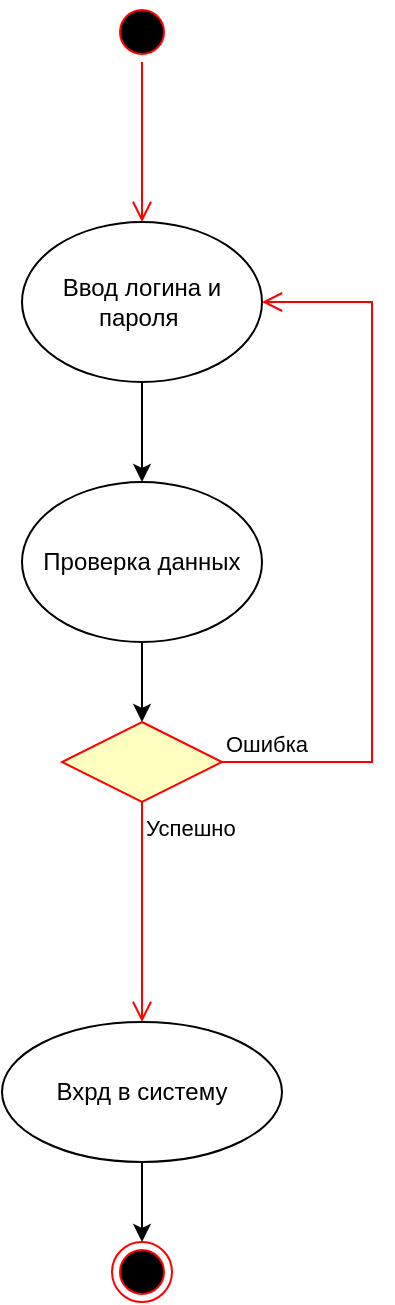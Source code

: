<mxfile version="22.1.2" type="device">
  <diagram name="Страница — 1" id="00R3lIN3bO4PS_L97c3q">
    <mxGraphModel dx="1594" dy="796" grid="1" gridSize="10" guides="1" tooltips="1" connect="1" arrows="1" fold="1" page="1" pageScale="1" pageWidth="827" pageHeight="1169" math="0" shadow="0">
      <root>
        <mxCell id="0" />
        <mxCell id="1" parent="0" />
        <mxCell id="8vSoMtomyJ-KpTdp_CqP-35" value="" style="ellipse;html=1;shape=startState;fillColor=#000000;strokeColor=#ff0000;" vertex="1" parent="1">
          <mxGeometry x="405" y="130" width="30" height="30" as="geometry" />
        </mxCell>
        <mxCell id="8vSoMtomyJ-KpTdp_CqP-36" value="" style="edgeStyle=orthogonalEdgeStyle;html=1;verticalAlign=bottom;endArrow=open;endSize=8;strokeColor=#ff0000;rounded=0;entryX=0.5;entryY=0;entryDx=0;entryDy=0;" edge="1" source="8vSoMtomyJ-KpTdp_CqP-35" parent="1" target="8vSoMtomyJ-KpTdp_CqP-37">
          <mxGeometry relative="1" as="geometry">
            <mxPoint x="420" y="220" as="targetPoint" />
          </mxGeometry>
        </mxCell>
        <mxCell id="8vSoMtomyJ-KpTdp_CqP-44" style="edgeStyle=orthogonalEdgeStyle;rounded=0;orthogonalLoop=1;jettySize=auto;html=1;exitX=0.5;exitY=1;exitDx=0;exitDy=0;entryX=0.5;entryY=0;entryDx=0;entryDy=0;" edge="1" parent="1" source="8vSoMtomyJ-KpTdp_CqP-37" target="8vSoMtomyJ-KpTdp_CqP-38">
          <mxGeometry relative="1" as="geometry" />
        </mxCell>
        <mxCell id="8vSoMtomyJ-KpTdp_CqP-37" value="Ввод логина и пароля&amp;nbsp;" style="ellipse;whiteSpace=wrap;html=1;" vertex="1" parent="1">
          <mxGeometry x="360" y="240" width="120" height="80" as="geometry" />
        </mxCell>
        <mxCell id="8vSoMtomyJ-KpTdp_CqP-45" style="edgeStyle=orthogonalEdgeStyle;rounded=0;orthogonalLoop=1;jettySize=auto;html=1;exitX=0.5;exitY=1;exitDx=0;exitDy=0;entryX=0.5;entryY=0;entryDx=0;entryDy=0;" edge="1" parent="1" source="8vSoMtomyJ-KpTdp_CqP-38" target="8vSoMtomyJ-KpTdp_CqP-39">
          <mxGeometry relative="1" as="geometry" />
        </mxCell>
        <mxCell id="8vSoMtomyJ-KpTdp_CqP-38" value="Проверка данных" style="ellipse;whiteSpace=wrap;html=1;" vertex="1" parent="1">
          <mxGeometry x="360" y="370" width="120" height="80" as="geometry" />
        </mxCell>
        <mxCell id="8vSoMtomyJ-KpTdp_CqP-39" value="" style="rhombus;whiteSpace=wrap;html=1;fontColor=#000000;fillColor=#ffffc0;strokeColor=#ff0000;" vertex="1" parent="1">
          <mxGeometry x="380" y="490" width="80" height="40" as="geometry" />
        </mxCell>
        <mxCell id="8vSoMtomyJ-KpTdp_CqP-40" value="Ошибка" style="edgeStyle=orthogonalEdgeStyle;html=1;align=left;verticalAlign=bottom;endArrow=open;endSize=8;strokeColor=#ff0000;rounded=0;entryX=1;entryY=0.5;entryDx=0;entryDy=0;" edge="1" source="8vSoMtomyJ-KpTdp_CqP-39" parent="1" target="8vSoMtomyJ-KpTdp_CqP-37">
          <mxGeometry x="-1" relative="1" as="geometry">
            <mxPoint x="565" y="510" as="targetPoint" />
            <Array as="points">
              <mxPoint x="535" y="510" />
              <mxPoint x="535" y="280" />
            </Array>
          </mxGeometry>
        </mxCell>
        <mxCell id="8vSoMtomyJ-KpTdp_CqP-41" value="Успешно" style="edgeStyle=orthogonalEdgeStyle;html=1;align=left;verticalAlign=top;endArrow=open;endSize=8;strokeColor=#ff0000;rounded=0;entryX=0.5;entryY=0;entryDx=0;entryDy=0;" edge="1" source="8vSoMtomyJ-KpTdp_CqP-39" parent="1" target="8vSoMtomyJ-KpTdp_CqP-42">
          <mxGeometry x="-1" relative="1" as="geometry">
            <mxPoint x="420" y="610" as="targetPoint" />
          </mxGeometry>
        </mxCell>
        <mxCell id="8vSoMtomyJ-KpTdp_CqP-47" style="edgeStyle=orthogonalEdgeStyle;rounded=0;orthogonalLoop=1;jettySize=auto;html=1;exitX=0.5;exitY=1;exitDx=0;exitDy=0;entryX=0.5;entryY=0;entryDx=0;entryDy=0;" edge="1" parent="1" source="8vSoMtomyJ-KpTdp_CqP-42" target="8vSoMtomyJ-KpTdp_CqP-46">
          <mxGeometry relative="1" as="geometry" />
        </mxCell>
        <mxCell id="8vSoMtomyJ-KpTdp_CqP-42" value="Вхрд в систему" style="ellipse;whiteSpace=wrap;html=1;" vertex="1" parent="1">
          <mxGeometry x="350" y="640" width="140" height="70" as="geometry" />
        </mxCell>
        <mxCell id="8vSoMtomyJ-KpTdp_CqP-46" value="" style="ellipse;html=1;shape=endState;fillColor=#000000;strokeColor=#ff0000;" vertex="1" parent="1">
          <mxGeometry x="405" y="750" width="30" height="30" as="geometry" />
        </mxCell>
      </root>
    </mxGraphModel>
  </diagram>
</mxfile>
